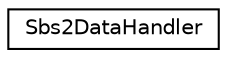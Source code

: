 digraph G
{
  edge [fontname="Helvetica",fontsize="10",labelfontname="Helvetica",labelfontsize="10"];
  node [fontname="Helvetica",fontsize="10",shape=record];
  rankdir="LR";
  Node1 [label="Sbs2DataHandler",height=0.2,width=0.4,color="black", fillcolor="white", style="filled",URL="$class_sbs2_data_handler.html"];
}
